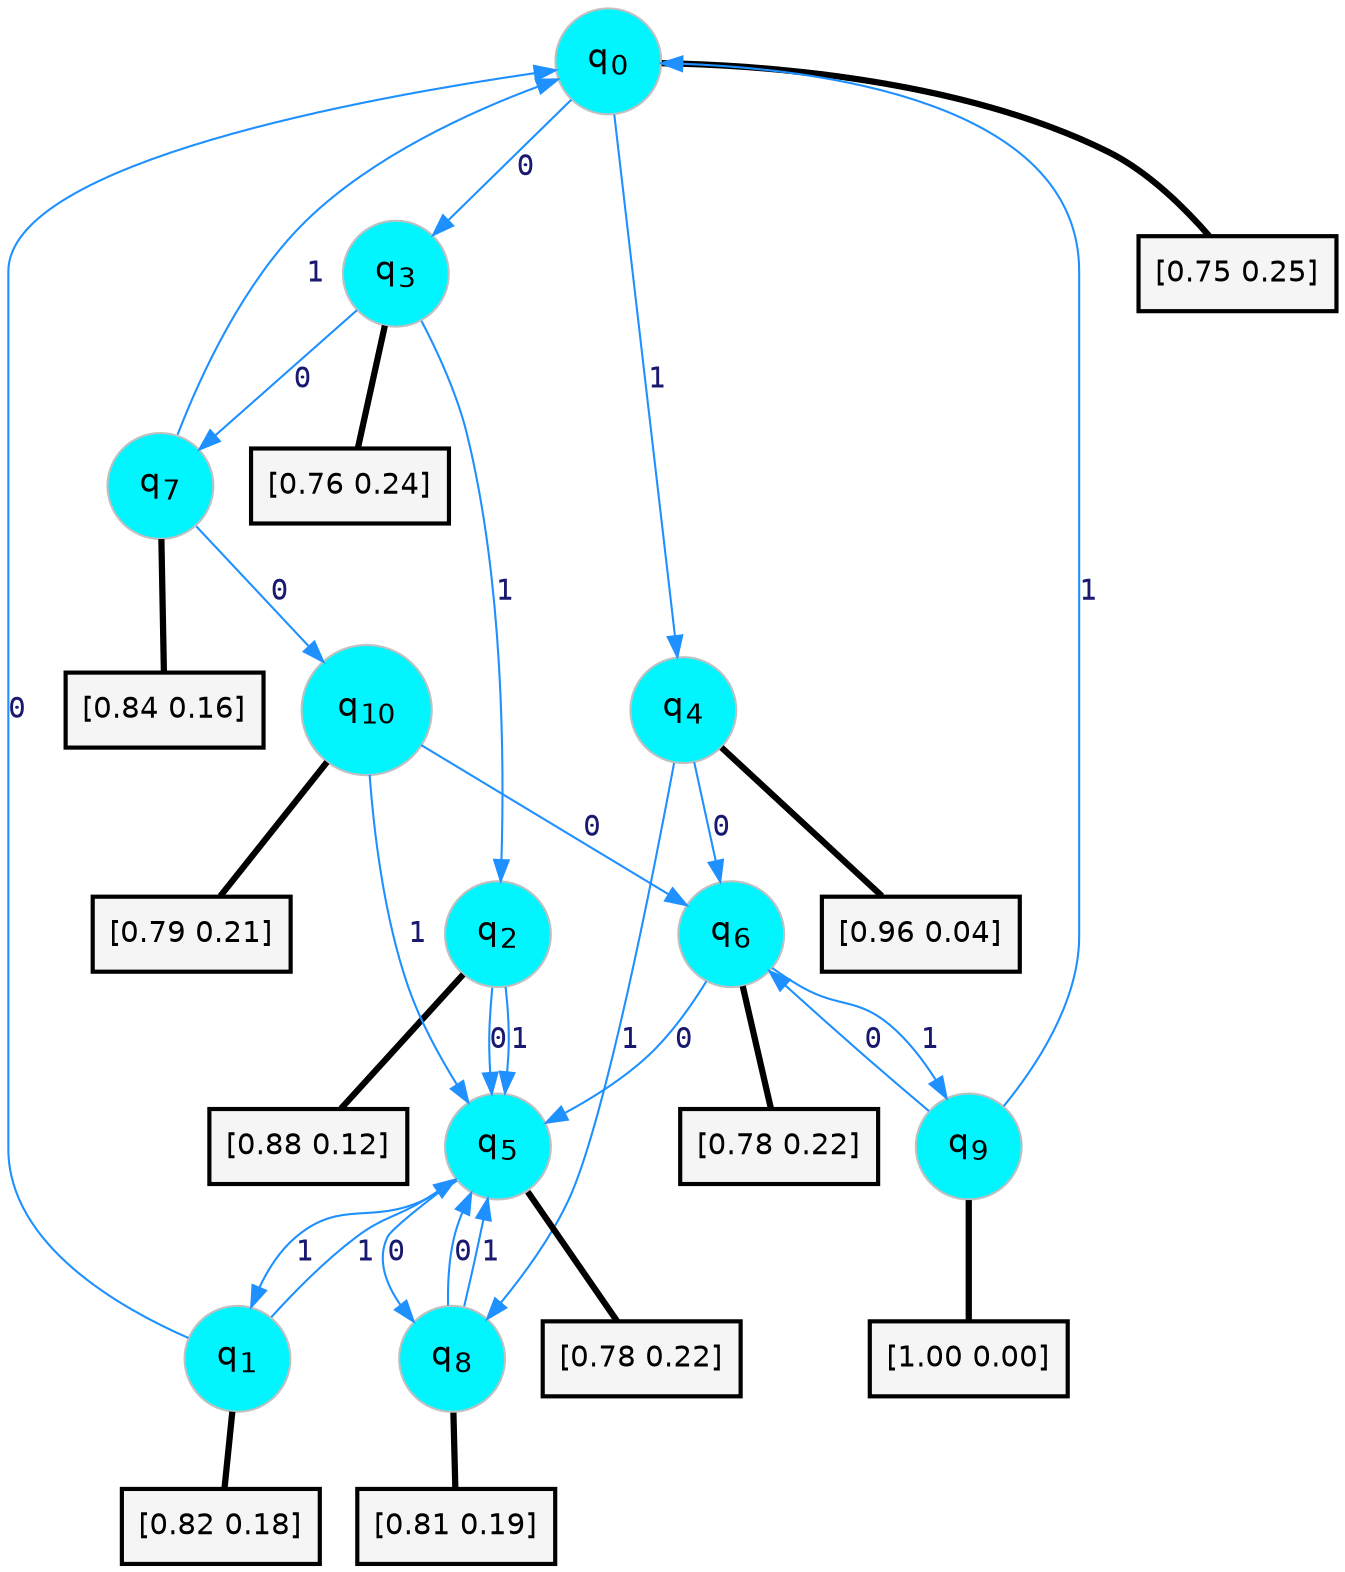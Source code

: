 digraph G {
graph [
bgcolor=transparent, dpi=300, rankdir=TD, size="40,25"];
node [
color=gray, fillcolor=turquoise1, fontcolor=black, fontname=Helvetica, fontsize=16, fontweight=bold, shape=circle, style=filled];
edge [
arrowsize=1, color=dodgerblue1, fontcolor=midnightblue, fontname=courier, fontweight=bold, penwidth=1, style=solid, weight=20];
0[label=<q<SUB>0</SUB>>];
1[label=<q<SUB>1</SUB>>];
2[label=<q<SUB>2</SUB>>];
3[label=<q<SUB>3</SUB>>];
4[label=<q<SUB>4</SUB>>];
5[label=<q<SUB>5</SUB>>];
6[label=<q<SUB>6</SUB>>];
7[label=<q<SUB>7</SUB>>];
8[label=<q<SUB>8</SUB>>];
9[label=<q<SUB>9</SUB>>];
10[label=<q<SUB>10</SUB>>];
11[label="[0.75 0.25]", shape=box,fontcolor=black, fontname=Helvetica, fontsize=14, penwidth=2, fillcolor=whitesmoke,color=black];
12[label="[0.82 0.18]", shape=box,fontcolor=black, fontname=Helvetica, fontsize=14, penwidth=2, fillcolor=whitesmoke,color=black];
13[label="[0.88 0.12]", shape=box,fontcolor=black, fontname=Helvetica, fontsize=14, penwidth=2, fillcolor=whitesmoke,color=black];
14[label="[0.76 0.24]", shape=box,fontcolor=black, fontname=Helvetica, fontsize=14, penwidth=2, fillcolor=whitesmoke,color=black];
15[label="[0.96 0.04]", shape=box,fontcolor=black, fontname=Helvetica, fontsize=14, penwidth=2, fillcolor=whitesmoke,color=black];
16[label="[0.78 0.22]", shape=box,fontcolor=black, fontname=Helvetica, fontsize=14, penwidth=2, fillcolor=whitesmoke,color=black];
17[label="[0.78 0.22]", shape=box,fontcolor=black, fontname=Helvetica, fontsize=14, penwidth=2, fillcolor=whitesmoke,color=black];
18[label="[0.84 0.16]", shape=box,fontcolor=black, fontname=Helvetica, fontsize=14, penwidth=2, fillcolor=whitesmoke,color=black];
19[label="[0.81 0.19]", shape=box,fontcolor=black, fontname=Helvetica, fontsize=14, penwidth=2, fillcolor=whitesmoke,color=black];
20[label="[1.00 0.00]", shape=box,fontcolor=black, fontname=Helvetica, fontsize=14, penwidth=2, fillcolor=whitesmoke,color=black];
21[label="[0.79 0.21]", shape=box,fontcolor=black, fontname=Helvetica, fontsize=14, penwidth=2, fillcolor=whitesmoke,color=black];
0->3 [label=0];
0->4 [label=1];
0->11 [arrowhead=none, penwidth=3,color=black];
1->0 [label=0];
1->5 [label=1];
1->12 [arrowhead=none, penwidth=3,color=black];
2->5 [label=0];
2->5 [label=1];
2->13 [arrowhead=none, penwidth=3,color=black];
3->7 [label=0];
3->2 [label=1];
3->14 [arrowhead=none, penwidth=3,color=black];
4->6 [label=0];
4->8 [label=1];
4->15 [arrowhead=none, penwidth=3,color=black];
5->8 [label=0];
5->1 [label=1];
5->16 [arrowhead=none, penwidth=3,color=black];
6->5 [label=0];
6->9 [label=1];
6->17 [arrowhead=none, penwidth=3,color=black];
7->10 [label=0];
7->0 [label=1];
7->18 [arrowhead=none, penwidth=3,color=black];
8->5 [label=0];
8->5 [label=1];
8->19 [arrowhead=none, penwidth=3,color=black];
9->6 [label=0];
9->0 [label=1];
9->20 [arrowhead=none, penwidth=3,color=black];
10->6 [label=0];
10->5 [label=1];
10->21 [arrowhead=none, penwidth=3,color=black];
}
